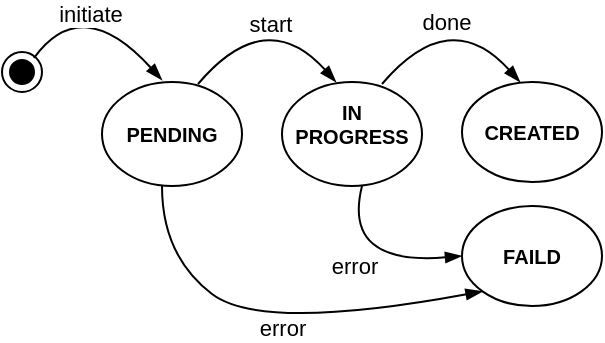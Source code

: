 <mxfile version="14.9.5" type="device"><diagram id="V4tBvz65VkEOiD7wluin" name="Page-1"><mxGraphModel dx="946" dy="-631" grid="1" gridSize="10" guides="1" tooltips="1" connect="1" arrows="1" fold="1" page="1" pageScale="1" pageWidth="850" pageHeight="1100" math="0" shadow="0"><root><mxCell id="0"/><mxCell id="1" parent="0"/><mxCell id="8xBZYbXkwCvCZUe2G0o8-597" value="" style="ellipse;whiteSpace=wrap;html=1;spacingBottom=6;" vertex="1" parent="1"><mxGeometry x="380" y="1575" width="70" height="52" as="geometry"/></mxCell><mxCell id="8xBZYbXkwCvCZUe2G0o8-598" value="&lt;font style=&quot;font-size: 10px&quot;&gt;&lt;b&gt;CREATED&lt;/b&gt;&lt;/font&gt;" style="ellipse;whiteSpace=wrap;html=1;" vertex="1" parent="1"><mxGeometry x="470" y="1575" width="70" height="50" as="geometry"/></mxCell><mxCell id="8xBZYbXkwCvCZUe2G0o8-599" value="&lt;font style=&quot;font-size: 10px&quot;&gt;&lt;b&gt;FAILD&lt;/b&gt;&lt;/font&gt;" style="ellipse;whiteSpace=wrap;html=1;" vertex="1" parent="1"><mxGeometry x="470" y="1637" width="70" height="50" as="geometry"/></mxCell><mxCell id="8xBZYbXkwCvCZUe2G0o8-600" value="" style="endArrow=blockThin;endFill=1;endSize=6;html=1;curved=1;" edge="1" parent="1"><mxGeometry width="160" relative="1" as="geometry"><mxPoint x="256" y="1563" as="sourcePoint"/><mxPoint x="320" y="1574" as="targetPoint"/><Array as="points"><mxPoint x="280" y="1530"/></Array></mxGeometry></mxCell><mxCell id="8xBZYbXkwCvCZUe2G0o8-601" value="initiate" style="edgeLabel;html=1;align=center;verticalAlign=middle;resizable=0;points=[];" vertex="1" connectable="0" parent="8xBZYbXkwCvCZUe2G0o8-600"><mxGeometry x="-0.242" y="-11" relative="1" as="geometry"><mxPoint x="-3" y="2" as="offset"/></mxGeometry></mxCell><mxCell id="8xBZYbXkwCvCZUe2G0o8-602" value="" style="ellipse;html=1;shape=endState;fillColor=#000000;" vertex="1" parent="1"><mxGeometry x="240" y="1560" width="20" height="20" as="geometry"/></mxCell><mxCell id="8xBZYbXkwCvCZUe2G0o8-603" value="&lt;span style=&quot;font-size: 10px&quot;&gt;&lt;b&gt;PENDING&lt;/b&gt;&lt;/span&gt;" style="ellipse;whiteSpace=wrap;html=1;" vertex="1" parent="1"><mxGeometry x="290" y="1575" width="70" height="52" as="geometry"/></mxCell><mxCell id="8xBZYbXkwCvCZUe2G0o8-604" value="" style="endArrow=blockThin;endFill=1;endSize=6;html=1;curved=1;entryX=0.386;entryY=0;entryDx=0;entryDy=0;entryPerimeter=0;" edge="1" parent="1" target="8xBZYbXkwCvCZUe2G0o8-597"><mxGeometry width="160" relative="1" as="geometry"><mxPoint x="338" y="1576" as="sourcePoint"/><mxPoint x="416" y="1573.024" as="targetPoint"/><Array as="points"><mxPoint x="372" y="1536"/></Array></mxGeometry></mxCell><mxCell id="8xBZYbXkwCvCZUe2G0o8-605" value="start" style="edgeLabel;html=1;align=center;verticalAlign=middle;resizable=0;points=[];" vertex="1" connectable="0" parent="8xBZYbXkwCvCZUe2G0o8-604"><mxGeometry x="-0.242" y="-11" relative="1" as="geometry"><mxPoint x="1" y="-7" as="offset"/></mxGeometry></mxCell><mxCell id="8xBZYbXkwCvCZUe2G0o8-606" value="" style="endArrow=blockThin;endFill=1;endSize=6;html=1;curved=1;entryX=0.386;entryY=0;entryDx=0;entryDy=0;entryPerimeter=0;" edge="1" parent="1"><mxGeometry width="160" relative="1" as="geometry"><mxPoint x="430" y="1576" as="sourcePoint"/><mxPoint x="499.02" y="1575" as="targetPoint"/><Array as="points"><mxPoint x="464" y="1536"/></Array></mxGeometry></mxCell><mxCell id="8xBZYbXkwCvCZUe2G0o8-607" value="done" style="edgeLabel;html=1;align=center;verticalAlign=middle;resizable=0;points=[];" vertex="1" connectable="0" parent="8xBZYbXkwCvCZUe2G0o8-606"><mxGeometry x="-0.242" y="-11" relative="1" as="geometry"><mxPoint x="-3" y="-8" as="offset"/></mxGeometry></mxCell><mxCell id="8xBZYbXkwCvCZUe2G0o8-608" value="" style="endArrow=blockThin;html=1;jumpStyle=none;curved=1;endFill=1;entryX=0;entryY=0.5;entryDx=0;entryDy=0;" edge="1" parent="1" target="8xBZYbXkwCvCZUe2G0o8-599"><mxGeometry width="50" height="50" relative="1" as="geometry"><mxPoint x="420" y="1627" as="sourcePoint"/><mxPoint x="470" y="1667" as="targetPoint"/><Array as="points"><mxPoint x="410" y="1667"/></Array></mxGeometry></mxCell><mxCell id="8xBZYbXkwCvCZUe2G0o8-609" value="error" style="edgeLabel;html=1;align=center;verticalAlign=middle;resizable=0;points=[];" vertex="1" connectable="0" parent="8xBZYbXkwCvCZUe2G0o8-608"><mxGeometry x="0.132" y="7" relative="1" as="geometry"><mxPoint x="-10" y="8" as="offset"/></mxGeometry></mxCell><mxCell id="8xBZYbXkwCvCZUe2G0o8-610" value="" style="endArrow=blockThin;html=1;jumpStyle=none;curved=1;endFill=1;entryX=0;entryY=1;entryDx=0;entryDy=0;" edge="1" parent="1" target="8xBZYbXkwCvCZUe2G0o8-599"><mxGeometry width="50" height="50" relative="1" as="geometry"><mxPoint x="320" y="1627" as="sourcePoint"/><mxPoint x="450" y="1700" as="targetPoint"/><Array as="points"><mxPoint x="320" y="1662"/><mxPoint x="370" y="1700"/></Array></mxGeometry></mxCell><mxCell id="8xBZYbXkwCvCZUe2G0o8-611" value="error" style="edgeLabel;html=1;align=center;verticalAlign=middle;resizable=0;points=[];" vertex="1" connectable="0" parent="8xBZYbXkwCvCZUe2G0o8-610"><mxGeometry x="0.132" y="7" relative="1" as="geometry"><mxPoint x="-10" y="8" as="offset"/></mxGeometry></mxCell><mxCell id="8xBZYbXkwCvCZUe2G0o8-615" value="" style="group" vertex="1" connectable="0" parent="1"><mxGeometry x="380" y="1580" width="70" height="32" as="geometry"/></mxCell><mxCell id="8xBZYbXkwCvCZUe2G0o8-612" value="&lt;b style=&quot;font-size: 10px&quot;&gt;IN&lt;br&gt;&lt;/b&gt;" style="text;html=1;strokeColor=none;fillColor=none;align=center;verticalAlign=middle;whiteSpace=wrap;rounded=0;" vertex="1" parent="8xBZYbXkwCvCZUe2G0o8-615"><mxGeometry x="15" width="40" height="20" as="geometry"/></mxCell><mxCell id="8xBZYbXkwCvCZUe2G0o8-613" value="&lt;b style=&quot;font-size: 10px&quot;&gt;PROGRESS&lt;/b&gt;" style="text;html=1;strokeColor=none;fillColor=none;align=center;verticalAlign=middle;whiteSpace=wrap;rounded=0;" vertex="1" parent="8xBZYbXkwCvCZUe2G0o8-615"><mxGeometry y="12" width="70" height="20" as="geometry"/></mxCell></root></mxGraphModel></diagram></mxfile>